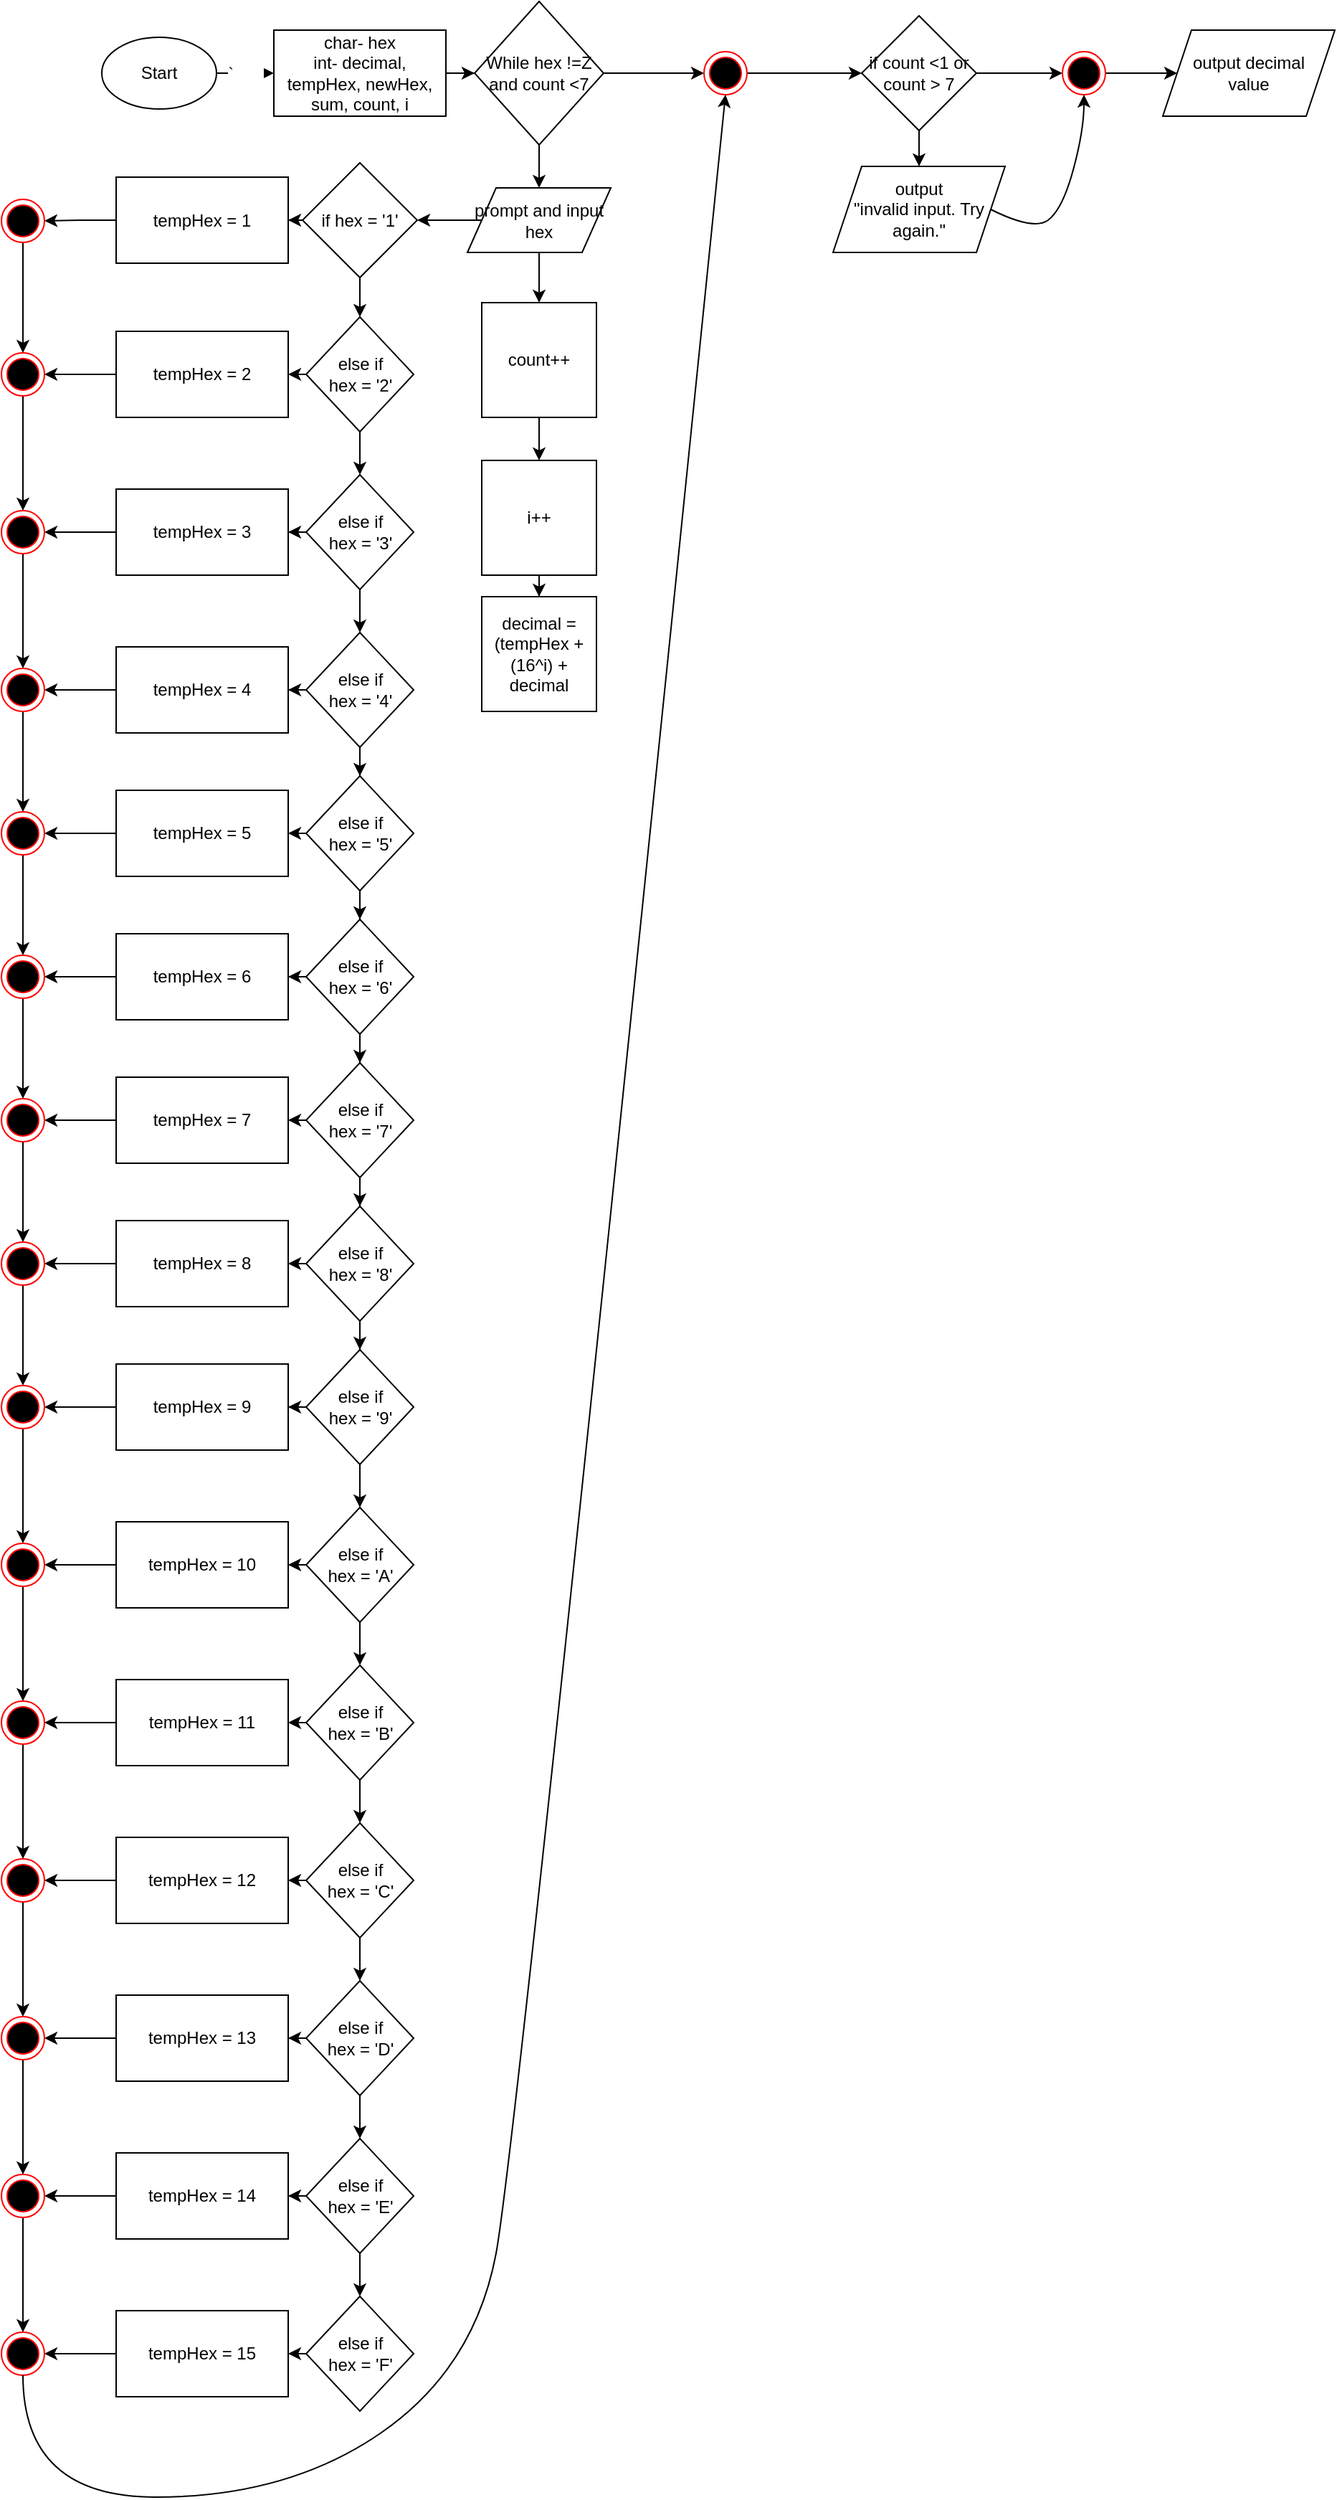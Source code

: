 <mxfile version="15.3.7" type="device"><diagram id="yRcg8I3JEYSULLoMR_K4" name="Page-1"><mxGraphModel dx="2522" dy="2472" grid="1" gridSize="10" guides="1" tooltips="1" connect="1" arrows="1" fold="1" page="1" pageScale="1" pageWidth="1100" pageHeight="1700" math="0" shadow="0"><root><mxCell id="0"/><mxCell id="1" parent="0"/><mxCell id="Q2Ys1hYKgN4QmIt__sSJ-3" value="`&lt;span style=&quot;white-space: pre&quot;&gt;&#9;&lt;/span&gt;" style="edgeStyle=orthogonalEdgeStyle;rounded=0;orthogonalLoop=1;jettySize=auto;html=1;" edge="1" parent="1" source="Q2Ys1hYKgN4QmIt__sSJ-1" target="Q2Ys1hYKgN4QmIt__sSJ-2"><mxGeometry relative="1" as="geometry"/></mxCell><mxCell id="Q2Ys1hYKgN4QmIt__sSJ-1" value="Start" style="ellipse;whiteSpace=wrap;html=1;" vertex="1" parent="1"><mxGeometry y="5" width="80" height="50" as="geometry"/></mxCell><mxCell id="Q2Ys1hYKgN4QmIt__sSJ-8" value="" style="edgeStyle=orthogonalEdgeStyle;rounded=0;orthogonalLoop=1;jettySize=auto;html=1;" edge="1" parent="1" source="Q2Ys1hYKgN4QmIt__sSJ-2" target="Q2Ys1hYKgN4QmIt__sSJ-6"><mxGeometry relative="1" as="geometry"/></mxCell><mxCell id="Q2Ys1hYKgN4QmIt__sSJ-2" value="char- hex&lt;br&gt;int- decimal, tempHex, newHex, sum, count, i" style="rounded=0;whiteSpace=wrap;html=1;" vertex="1" parent="1"><mxGeometry x="120" width="120" height="60" as="geometry"/></mxCell><mxCell id="Q2Ys1hYKgN4QmIt__sSJ-11" value="" style="edgeStyle=orthogonalEdgeStyle;rounded=0;orthogonalLoop=1;jettySize=auto;html=1;" edge="1" parent="1" source="Q2Ys1hYKgN4QmIt__sSJ-4" target="Q2Ys1hYKgN4QmIt__sSJ-10"><mxGeometry relative="1" as="geometry"/></mxCell><mxCell id="Q2Ys1hYKgN4QmIt__sSJ-118" value="" style="edgeStyle=orthogonalEdgeStyle;rounded=0;orthogonalLoop=1;jettySize=auto;html=1;" edge="1" parent="1" source="Q2Ys1hYKgN4QmIt__sSJ-4" target="Q2Ys1hYKgN4QmIt__sSJ-117"><mxGeometry relative="1" as="geometry"/></mxCell><mxCell id="Q2Ys1hYKgN4QmIt__sSJ-4" value="prompt and input hex" style="shape=parallelogram;perimeter=parallelogramPerimeter;whiteSpace=wrap;html=1;fixedSize=1;" vertex="1" parent="1"><mxGeometry x="255" y="110" width="100" height="45" as="geometry"/></mxCell><mxCell id="Q2Ys1hYKgN4QmIt__sSJ-9" value="" style="edgeStyle=orthogonalEdgeStyle;rounded=0;orthogonalLoop=1;jettySize=auto;html=1;" edge="1" parent="1" source="Q2Ys1hYKgN4QmIt__sSJ-6" target="Q2Ys1hYKgN4QmIt__sSJ-4"><mxGeometry relative="1" as="geometry"/></mxCell><mxCell id="Q2Ys1hYKgN4QmIt__sSJ-115" value="" style="edgeStyle=orthogonalEdgeStyle;rounded=0;orthogonalLoop=1;jettySize=auto;html=1;" edge="1" parent="1" source="Q2Ys1hYKgN4QmIt__sSJ-6" target="Q2Ys1hYKgN4QmIt__sSJ-114"><mxGeometry relative="1" as="geometry"/></mxCell><mxCell id="Q2Ys1hYKgN4QmIt__sSJ-6" value="While hex !=Z and count &amp;lt;7" style="rhombus;whiteSpace=wrap;html=1;" vertex="1" parent="1"><mxGeometry x="260" y="-20" width="90" height="100" as="geometry"/></mxCell><mxCell id="Q2Ys1hYKgN4QmIt__sSJ-13" value="" style="edgeStyle=orthogonalEdgeStyle;rounded=0;orthogonalLoop=1;jettySize=auto;html=1;" edge="1" parent="1" source="Q2Ys1hYKgN4QmIt__sSJ-10" target="Q2Ys1hYKgN4QmIt__sSJ-12"><mxGeometry relative="1" as="geometry"/></mxCell><mxCell id="Q2Ys1hYKgN4QmIt__sSJ-41" value="" style="edgeStyle=orthogonalEdgeStyle;rounded=0;orthogonalLoop=1;jettySize=auto;html=1;" edge="1" parent="1" source="Q2Ys1hYKgN4QmIt__sSJ-10" target="Q2Ys1hYKgN4QmIt__sSJ-40"><mxGeometry relative="1" as="geometry"/></mxCell><mxCell id="Q2Ys1hYKgN4QmIt__sSJ-10" value="if hex = '1'" style="rhombus;whiteSpace=wrap;html=1;" vertex="1" parent="1"><mxGeometry x="140" y="92.5" width="80" height="80" as="geometry"/></mxCell><mxCell id="Q2Ys1hYKgN4QmIt__sSJ-15" value="" style="edgeStyle=orthogonalEdgeStyle;rounded=0;orthogonalLoop=1;jettySize=auto;html=1;" edge="1" parent="1" source="Q2Ys1hYKgN4QmIt__sSJ-12" target="Q2Ys1hYKgN4QmIt__sSJ-14"><mxGeometry relative="1" as="geometry"/></mxCell><mxCell id="Q2Ys1hYKgN4QmIt__sSJ-43" value="" style="edgeStyle=orthogonalEdgeStyle;rounded=0;orthogonalLoop=1;jettySize=auto;html=1;" edge="1" parent="1" source="Q2Ys1hYKgN4QmIt__sSJ-12" target="Q2Ys1hYKgN4QmIt__sSJ-42"><mxGeometry relative="1" as="geometry"/></mxCell><mxCell id="Q2Ys1hYKgN4QmIt__sSJ-12" value="else if&lt;br&gt;hex = '2'" style="rhombus;whiteSpace=wrap;html=1;" vertex="1" parent="1"><mxGeometry x="142.5" y="200" width="75" height="80" as="geometry"/></mxCell><mxCell id="Q2Ys1hYKgN4QmIt__sSJ-17" value="" style="edgeStyle=orthogonalEdgeStyle;rounded=0;orthogonalLoop=1;jettySize=auto;html=1;" edge="1" parent="1" source="Q2Ys1hYKgN4QmIt__sSJ-14" target="Q2Ys1hYKgN4QmIt__sSJ-16"><mxGeometry relative="1" as="geometry"/></mxCell><mxCell id="Q2Ys1hYKgN4QmIt__sSJ-45" value="" style="edgeStyle=orthogonalEdgeStyle;rounded=0;orthogonalLoop=1;jettySize=auto;html=1;" edge="1" parent="1" source="Q2Ys1hYKgN4QmIt__sSJ-14" target="Q2Ys1hYKgN4QmIt__sSJ-44"><mxGeometry relative="1" as="geometry"/></mxCell><mxCell id="Q2Ys1hYKgN4QmIt__sSJ-14" value="else if&lt;br&gt;hex = '3'" style="rhombus;whiteSpace=wrap;html=1;" vertex="1" parent="1"><mxGeometry x="142.5" y="310" width="75" height="80" as="geometry"/></mxCell><mxCell id="Q2Ys1hYKgN4QmIt__sSJ-19" value="" style="edgeStyle=orthogonalEdgeStyle;rounded=0;orthogonalLoop=1;jettySize=auto;html=1;" edge="1" parent="1" source="Q2Ys1hYKgN4QmIt__sSJ-16" target="Q2Ys1hYKgN4QmIt__sSJ-18"><mxGeometry relative="1" as="geometry"/></mxCell><mxCell id="Q2Ys1hYKgN4QmIt__sSJ-47" value="" style="edgeStyle=orthogonalEdgeStyle;rounded=0;orthogonalLoop=1;jettySize=auto;html=1;" edge="1" parent="1" source="Q2Ys1hYKgN4QmIt__sSJ-16" target="Q2Ys1hYKgN4QmIt__sSJ-46"><mxGeometry relative="1" as="geometry"/></mxCell><mxCell id="Q2Ys1hYKgN4QmIt__sSJ-16" value="else if&lt;br&gt;hex = '4'" style="rhombus;whiteSpace=wrap;html=1;" vertex="1" parent="1"><mxGeometry x="142.5" y="420" width="75" height="80" as="geometry"/></mxCell><mxCell id="Q2Ys1hYKgN4QmIt__sSJ-21" value="" style="edgeStyle=orthogonalEdgeStyle;rounded=0;orthogonalLoop=1;jettySize=auto;html=1;" edge="1" parent="1" source="Q2Ys1hYKgN4QmIt__sSJ-18" target="Q2Ys1hYKgN4QmIt__sSJ-20"><mxGeometry relative="1" as="geometry"/></mxCell><mxCell id="Q2Ys1hYKgN4QmIt__sSJ-49" value="" style="edgeStyle=orthogonalEdgeStyle;rounded=0;orthogonalLoop=1;jettySize=auto;html=1;" edge="1" parent="1" source="Q2Ys1hYKgN4QmIt__sSJ-18" target="Q2Ys1hYKgN4QmIt__sSJ-48"><mxGeometry relative="1" as="geometry"/></mxCell><mxCell id="Q2Ys1hYKgN4QmIt__sSJ-18" value="else if&lt;br&gt;hex = '5'" style="rhombus;whiteSpace=wrap;html=1;" vertex="1" parent="1"><mxGeometry x="142.5" y="520" width="75" height="80" as="geometry"/></mxCell><mxCell id="Q2Ys1hYKgN4QmIt__sSJ-23" value="" style="edgeStyle=orthogonalEdgeStyle;rounded=0;orthogonalLoop=1;jettySize=auto;html=1;" edge="1" parent="1" source="Q2Ys1hYKgN4QmIt__sSJ-20" target="Q2Ys1hYKgN4QmIt__sSJ-22"><mxGeometry relative="1" as="geometry"/></mxCell><mxCell id="Q2Ys1hYKgN4QmIt__sSJ-51" value="" style="edgeStyle=orthogonalEdgeStyle;rounded=0;orthogonalLoop=1;jettySize=auto;html=1;" edge="1" parent="1" source="Q2Ys1hYKgN4QmIt__sSJ-20" target="Q2Ys1hYKgN4QmIt__sSJ-50"><mxGeometry relative="1" as="geometry"/></mxCell><mxCell id="Q2Ys1hYKgN4QmIt__sSJ-20" value="else if&lt;br&gt;hex = '6'" style="rhombus;whiteSpace=wrap;html=1;" vertex="1" parent="1"><mxGeometry x="142.5" y="620" width="75" height="80" as="geometry"/></mxCell><mxCell id="Q2Ys1hYKgN4QmIt__sSJ-25" value="" style="edgeStyle=orthogonalEdgeStyle;rounded=0;orthogonalLoop=1;jettySize=auto;html=1;" edge="1" parent="1" source="Q2Ys1hYKgN4QmIt__sSJ-22" target="Q2Ys1hYKgN4QmIt__sSJ-24"><mxGeometry relative="1" as="geometry"/></mxCell><mxCell id="Q2Ys1hYKgN4QmIt__sSJ-53" value="" style="edgeStyle=orthogonalEdgeStyle;rounded=0;orthogonalLoop=1;jettySize=auto;html=1;" edge="1" parent="1" source="Q2Ys1hYKgN4QmIt__sSJ-22" target="Q2Ys1hYKgN4QmIt__sSJ-52"><mxGeometry relative="1" as="geometry"/></mxCell><mxCell id="Q2Ys1hYKgN4QmIt__sSJ-22" value="else if&lt;br&gt;hex = '7'" style="rhombus;whiteSpace=wrap;html=1;" vertex="1" parent="1"><mxGeometry x="142.5" y="720" width="75" height="80" as="geometry"/></mxCell><mxCell id="Q2Ys1hYKgN4QmIt__sSJ-27" value="" style="edgeStyle=orthogonalEdgeStyle;rounded=0;orthogonalLoop=1;jettySize=auto;html=1;" edge="1" parent="1" source="Q2Ys1hYKgN4QmIt__sSJ-24" target="Q2Ys1hYKgN4QmIt__sSJ-26"><mxGeometry relative="1" as="geometry"/></mxCell><mxCell id="Q2Ys1hYKgN4QmIt__sSJ-55" value="" style="edgeStyle=orthogonalEdgeStyle;rounded=0;orthogonalLoop=1;jettySize=auto;html=1;" edge="1" parent="1" source="Q2Ys1hYKgN4QmIt__sSJ-24" target="Q2Ys1hYKgN4QmIt__sSJ-54"><mxGeometry relative="1" as="geometry"/></mxCell><mxCell id="Q2Ys1hYKgN4QmIt__sSJ-24" value="else if&lt;br&gt;hex = '8'" style="rhombus;whiteSpace=wrap;html=1;" vertex="1" parent="1"><mxGeometry x="142.5" y="820" width="75" height="80" as="geometry"/></mxCell><mxCell id="Q2Ys1hYKgN4QmIt__sSJ-29" value="" style="edgeStyle=orthogonalEdgeStyle;rounded=0;orthogonalLoop=1;jettySize=auto;html=1;" edge="1" parent="1" source="Q2Ys1hYKgN4QmIt__sSJ-26" target="Q2Ys1hYKgN4QmIt__sSJ-28"><mxGeometry relative="1" as="geometry"/></mxCell><mxCell id="Q2Ys1hYKgN4QmIt__sSJ-57" value="" style="edgeStyle=orthogonalEdgeStyle;rounded=0;orthogonalLoop=1;jettySize=auto;html=1;" edge="1" parent="1" source="Q2Ys1hYKgN4QmIt__sSJ-26" target="Q2Ys1hYKgN4QmIt__sSJ-56"><mxGeometry relative="1" as="geometry"/></mxCell><mxCell id="Q2Ys1hYKgN4QmIt__sSJ-26" value="else if&lt;br&gt;hex = '9'" style="rhombus;whiteSpace=wrap;html=1;" vertex="1" parent="1"><mxGeometry x="142.5" y="920" width="75" height="80" as="geometry"/></mxCell><mxCell id="Q2Ys1hYKgN4QmIt__sSJ-31" value="" style="edgeStyle=orthogonalEdgeStyle;rounded=0;orthogonalLoop=1;jettySize=auto;html=1;" edge="1" parent="1" source="Q2Ys1hYKgN4QmIt__sSJ-28" target="Q2Ys1hYKgN4QmIt__sSJ-30"><mxGeometry relative="1" as="geometry"/></mxCell><mxCell id="Q2Ys1hYKgN4QmIt__sSJ-59" value="" style="edgeStyle=orthogonalEdgeStyle;rounded=0;orthogonalLoop=1;jettySize=auto;html=1;" edge="1" parent="1" source="Q2Ys1hYKgN4QmIt__sSJ-28" target="Q2Ys1hYKgN4QmIt__sSJ-58"><mxGeometry relative="1" as="geometry"/></mxCell><mxCell id="Q2Ys1hYKgN4QmIt__sSJ-28" value="else if&lt;br&gt;hex = 'A'" style="rhombus;whiteSpace=wrap;html=1;" vertex="1" parent="1"><mxGeometry x="142.5" y="1030" width="75" height="80" as="geometry"/></mxCell><mxCell id="Q2Ys1hYKgN4QmIt__sSJ-33" value="" style="edgeStyle=orthogonalEdgeStyle;rounded=0;orthogonalLoop=1;jettySize=auto;html=1;" edge="1" parent="1" source="Q2Ys1hYKgN4QmIt__sSJ-30" target="Q2Ys1hYKgN4QmIt__sSJ-32"><mxGeometry relative="1" as="geometry"/></mxCell><mxCell id="Q2Ys1hYKgN4QmIt__sSJ-61" value="" style="edgeStyle=orthogonalEdgeStyle;rounded=0;orthogonalLoop=1;jettySize=auto;html=1;" edge="1" parent="1" source="Q2Ys1hYKgN4QmIt__sSJ-30" target="Q2Ys1hYKgN4QmIt__sSJ-60"><mxGeometry relative="1" as="geometry"/></mxCell><mxCell id="Q2Ys1hYKgN4QmIt__sSJ-30" value="else if&lt;br&gt;hex = 'B'" style="rhombus;whiteSpace=wrap;html=1;" vertex="1" parent="1"><mxGeometry x="142.5" y="1140" width="75" height="80" as="geometry"/></mxCell><mxCell id="Q2Ys1hYKgN4QmIt__sSJ-35" value="" style="edgeStyle=orthogonalEdgeStyle;rounded=0;orthogonalLoop=1;jettySize=auto;html=1;" edge="1" parent="1" source="Q2Ys1hYKgN4QmIt__sSJ-32" target="Q2Ys1hYKgN4QmIt__sSJ-34"><mxGeometry relative="1" as="geometry"/></mxCell><mxCell id="Q2Ys1hYKgN4QmIt__sSJ-63" value="" style="edgeStyle=orthogonalEdgeStyle;rounded=0;orthogonalLoop=1;jettySize=auto;html=1;" edge="1" parent="1" source="Q2Ys1hYKgN4QmIt__sSJ-32" target="Q2Ys1hYKgN4QmIt__sSJ-62"><mxGeometry relative="1" as="geometry"/></mxCell><mxCell id="Q2Ys1hYKgN4QmIt__sSJ-32" value="else if&lt;br&gt;hex = 'C'" style="rhombus;whiteSpace=wrap;html=1;" vertex="1" parent="1"><mxGeometry x="142.5" y="1250" width="75" height="80" as="geometry"/></mxCell><mxCell id="Q2Ys1hYKgN4QmIt__sSJ-37" value="" style="edgeStyle=orthogonalEdgeStyle;rounded=0;orthogonalLoop=1;jettySize=auto;html=1;" edge="1" parent="1" source="Q2Ys1hYKgN4QmIt__sSJ-34" target="Q2Ys1hYKgN4QmIt__sSJ-36"><mxGeometry relative="1" as="geometry"/></mxCell><mxCell id="Q2Ys1hYKgN4QmIt__sSJ-65" value="" style="edgeStyle=orthogonalEdgeStyle;rounded=0;orthogonalLoop=1;jettySize=auto;html=1;" edge="1" parent="1" source="Q2Ys1hYKgN4QmIt__sSJ-34" target="Q2Ys1hYKgN4QmIt__sSJ-64"><mxGeometry relative="1" as="geometry"/></mxCell><mxCell id="Q2Ys1hYKgN4QmIt__sSJ-34" value="else if&lt;br&gt;hex = 'D'" style="rhombus;whiteSpace=wrap;html=1;" vertex="1" parent="1"><mxGeometry x="142.5" y="1360" width="75" height="80" as="geometry"/></mxCell><mxCell id="Q2Ys1hYKgN4QmIt__sSJ-39" value="" style="edgeStyle=orthogonalEdgeStyle;rounded=0;orthogonalLoop=1;jettySize=auto;html=1;" edge="1" parent="1" source="Q2Ys1hYKgN4QmIt__sSJ-36" target="Q2Ys1hYKgN4QmIt__sSJ-38"><mxGeometry relative="1" as="geometry"/></mxCell><mxCell id="Q2Ys1hYKgN4QmIt__sSJ-67" value="" style="edgeStyle=orthogonalEdgeStyle;rounded=0;orthogonalLoop=1;jettySize=auto;html=1;" edge="1" parent="1" source="Q2Ys1hYKgN4QmIt__sSJ-36" target="Q2Ys1hYKgN4QmIt__sSJ-66"><mxGeometry relative="1" as="geometry"/></mxCell><mxCell id="Q2Ys1hYKgN4QmIt__sSJ-36" value="else if&lt;br&gt;hex = 'E'" style="rhombus;whiteSpace=wrap;html=1;" vertex="1" parent="1"><mxGeometry x="142.5" y="1470" width="75" height="80" as="geometry"/></mxCell><mxCell id="Q2Ys1hYKgN4QmIt__sSJ-69" value="" style="edgeStyle=orthogonalEdgeStyle;rounded=0;orthogonalLoop=1;jettySize=auto;html=1;" edge="1" parent="1" source="Q2Ys1hYKgN4QmIt__sSJ-38" target="Q2Ys1hYKgN4QmIt__sSJ-68"><mxGeometry relative="1" as="geometry"/></mxCell><mxCell id="Q2Ys1hYKgN4QmIt__sSJ-38" value="else if&lt;br&gt;hex = 'F'" style="rhombus;whiteSpace=wrap;html=1;" vertex="1" parent="1"><mxGeometry x="142.5" y="1580" width="75" height="80" as="geometry"/></mxCell><mxCell id="Q2Ys1hYKgN4QmIt__sSJ-85" value="" style="edgeStyle=orthogonalEdgeStyle;rounded=0;orthogonalLoop=1;jettySize=auto;html=1;" edge="1" parent="1" source="Q2Ys1hYKgN4QmIt__sSJ-40" target="Q2Ys1hYKgN4QmIt__sSJ-70"><mxGeometry relative="1" as="geometry"/></mxCell><mxCell id="Q2Ys1hYKgN4QmIt__sSJ-40" value="tempHex = 1" style="whiteSpace=wrap;html=1;" vertex="1" parent="1"><mxGeometry x="10" y="102.5" width="120" height="60" as="geometry"/></mxCell><mxCell id="Q2Ys1hYKgN4QmIt__sSJ-86" value="" style="edgeStyle=orthogonalEdgeStyle;rounded=0;orthogonalLoop=1;jettySize=auto;html=1;" edge="1" parent="1" source="Q2Ys1hYKgN4QmIt__sSJ-42" target="Q2Ys1hYKgN4QmIt__sSJ-71"><mxGeometry relative="1" as="geometry"/></mxCell><mxCell id="Q2Ys1hYKgN4QmIt__sSJ-42" value="tempHex = 2" style="whiteSpace=wrap;html=1;" vertex="1" parent="1"><mxGeometry x="10" y="210" width="120" height="60" as="geometry"/></mxCell><mxCell id="Q2Ys1hYKgN4QmIt__sSJ-87" value="" style="edgeStyle=orthogonalEdgeStyle;rounded=0;orthogonalLoop=1;jettySize=auto;html=1;" edge="1" parent="1" source="Q2Ys1hYKgN4QmIt__sSJ-44" target="Q2Ys1hYKgN4QmIt__sSJ-72"><mxGeometry relative="1" as="geometry"/></mxCell><mxCell id="Q2Ys1hYKgN4QmIt__sSJ-44" value="tempHex = 3" style="whiteSpace=wrap;html=1;" vertex="1" parent="1"><mxGeometry x="10" y="320" width="120" height="60" as="geometry"/></mxCell><mxCell id="Q2Ys1hYKgN4QmIt__sSJ-88" value="" style="edgeStyle=orthogonalEdgeStyle;rounded=0;orthogonalLoop=1;jettySize=auto;html=1;" edge="1" parent="1" source="Q2Ys1hYKgN4QmIt__sSJ-46" target="Q2Ys1hYKgN4QmIt__sSJ-73"><mxGeometry relative="1" as="geometry"/></mxCell><mxCell id="Q2Ys1hYKgN4QmIt__sSJ-46" value="tempHex = 4" style="whiteSpace=wrap;html=1;" vertex="1" parent="1"><mxGeometry x="10" y="430" width="120" height="60" as="geometry"/></mxCell><mxCell id="Q2Ys1hYKgN4QmIt__sSJ-89" value="" style="edgeStyle=orthogonalEdgeStyle;rounded=0;orthogonalLoop=1;jettySize=auto;html=1;" edge="1" parent="1" source="Q2Ys1hYKgN4QmIt__sSJ-48" target="Q2Ys1hYKgN4QmIt__sSJ-74"><mxGeometry relative="1" as="geometry"/></mxCell><mxCell id="Q2Ys1hYKgN4QmIt__sSJ-48" value="tempHex = 5" style="whiteSpace=wrap;html=1;" vertex="1" parent="1"><mxGeometry x="10" y="530" width="120" height="60" as="geometry"/></mxCell><mxCell id="Q2Ys1hYKgN4QmIt__sSJ-90" value="" style="edgeStyle=orthogonalEdgeStyle;rounded=0;orthogonalLoop=1;jettySize=auto;html=1;" edge="1" parent="1" source="Q2Ys1hYKgN4QmIt__sSJ-50" target="Q2Ys1hYKgN4QmIt__sSJ-75"><mxGeometry relative="1" as="geometry"/></mxCell><mxCell id="Q2Ys1hYKgN4QmIt__sSJ-50" value="tempHex = 6" style="whiteSpace=wrap;html=1;" vertex="1" parent="1"><mxGeometry x="10" y="630" width="120" height="60" as="geometry"/></mxCell><mxCell id="Q2Ys1hYKgN4QmIt__sSJ-91" value="" style="edgeStyle=orthogonalEdgeStyle;rounded=0;orthogonalLoop=1;jettySize=auto;html=1;" edge="1" parent="1" source="Q2Ys1hYKgN4QmIt__sSJ-52" target="Q2Ys1hYKgN4QmIt__sSJ-76"><mxGeometry relative="1" as="geometry"/></mxCell><mxCell id="Q2Ys1hYKgN4QmIt__sSJ-52" value="tempHex = 7" style="whiteSpace=wrap;html=1;" vertex="1" parent="1"><mxGeometry x="10" y="730" width="120" height="60" as="geometry"/></mxCell><mxCell id="Q2Ys1hYKgN4QmIt__sSJ-92" value="" style="edgeStyle=orthogonalEdgeStyle;rounded=0;orthogonalLoop=1;jettySize=auto;html=1;" edge="1" parent="1" source="Q2Ys1hYKgN4QmIt__sSJ-54" target="Q2Ys1hYKgN4QmIt__sSJ-77"><mxGeometry relative="1" as="geometry"/></mxCell><mxCell id="Q2Ys1hYKgN4QmIt__sSJ-54" value="tempHex = 8" style="whiteSpace=wrap;html=1;" vertex="1" parent="1"><mxGeometry x="10" y="830" width="120" height="60" as="geometry"/></mxCell><mxCell id="Q2Ys1hYKgN4QmIt__sSJ-93" value="" style="edgeStyle=orthogonalEdgeStyle;rounded=0;orthogonalLoop=1;jettySize=auto;html=1;" edge="1" parent="1" source="Q2Ys1hYKgN4QmIt__sSJ-56" target="Q2Ys1hYKgN4QmIt__sSJ-78"><mxGeometry relative="1" as="geometry"/></mxCell><mxCell id="Q2Ys1hYKgN4QmIt__sSJ-56" value="tempHex = 9" style="whiteSpace=wrap;html=1;" vertex="1" parent="1"><mxGeometry x="10" y="930" width="120" height="60" as="geometry"/></mxCell><mxCell id="Q2Ys1hYKgN4QmIt__sSJ-94" value="" style="edgeStyle=orthogonalEdgeStyle;rounded=0;orthogonalLoop=1;jettySize=auto;html=1;" edge="1" parent="1" source="Q2Ys1hYKgN4QmIt__sSJ-58" target="Q2Ys1hYKgN4QmIt__sSJ-79"><mxGeometry relative="1" as="geometry"/></mxCell><mxCell id="Q2Ys1hYKgN4QmIt__sSJ-58" value="tempHex = 10" style="whiteSpace=wrap;html=1;" vertex="1" parent="1"><mxGeometry x="10" y="1040" width="120" height="60" as="geometry"/></mxCell><mxCell id="Q2Ys1hYKgN4QmIt__sSJ-95" value="" style="edgeStyle=orthogonalEdgeStyle;rounded=0;orthogonalLoop=1;jettySize=auto;html=1;" edge="1" parent="1" source="Q2Ys1hYKgN4QmIt__sSJ-60" target="Q2Ys1hYKgN4QmIt__sSJ-80"><mxGeometry relative="1" as="geometry"/></mxCell><mxCell id="Q2Ys1hYKgN4QmIt__sSJ-60" value="tempHex = 11" style="whiteSpace=wrap;html=1;" vertex="1" parent="1"><mxGeometry x="10" y="1150" width="120" height="60" as="geometry"/></mxCell><mxCell id="Q2Ys1hYKgN4QmIt__sSJ-96" value="" style="edgeStyle=orthogonalEdgeStyle;rounded=0;orthogonalLoop=1;jettySize=auto;html=1;" edge="1" parent="1" source="Q2Ys1hYKgN4QmIt__sSJ-62" target="Q2Ys1hYKgN4QmIt__sSJ-81"><mxGeometry relative="1" as="geometry"/></mxCell><mxCell id="Q2Ys1hYKgN4QmIt__sSJ-62" value="tempHex = 12" style="whiteSpace=wrap;html=1;" vertex="1" parent="1"><mxGeometry x="10" y="1260" width="120" height="60" as="geometry"/></mxCell><mxCell id="Q2Ys1hYKgN4QmIt__sSJ-97" value="" style="edgeStyle=orthogonalEdgeStyle;rounded=0;orthogonalLoop=1;jettySize=auto;html=1;" edge="1" parent="1" source="Q2Ys1hYKgN4QmIt__sSJ-64" target="Q2Ys1hYKgN4QmIt__sSJ-82"><mxGeometry relative="1" as="geometry"/></mxCell><mxCell id="Q2Ys1hYKgN4QmIt__sSJ-64" value="tempHex = 13" style="whiteSpace=wrap;html=1;" vertex="1" parent="1"><mxGeometry x="10" y="1370" width="120" height="60" as="geometry"/></mxCell><mxCell id="Q2Ys1hYKgN4QmIt__sSJ-98" value="" style="edgeStyle=orthogonalEdgeStyle;rounded=0;orthogonalLoop=1;jettySize=auto;html=1;" edge="1" parent="1" source="Q2Ys1hYKgN4QmIt__sSJ-66" target="Q2Ys1hYKgN4QmIt__sSJ-83"><mxGeometry relative="1" as="geometry"/></mxCell><mxCell id="Q2Ys1hYKgN4QmIt__sSJ-66" value="tempHex = 14" style="whiteSpace=wrap;html=1;" vertex="1" parent="1"><mxGeometry x="10" y="1480" width="120" height="60" as="geometry"/></mxCell><mxCell id="Q2Ys1hYKgN4QmIt__sSJ-99" value="" style="edgeStyle=orthogonalEdgeStyle;rounded=0;orthogonalLoop=1;jettySize=auto;html=1;" edge="1" parent="1" source="Q2Ys1hYKgN4QmIt__sSJ-68" target="Q2Ys1hYKgN4QmIt__sSJ-84"><mxGeometry relative="1" as="geometry"/></mxCell><mxCell id="Q2Ys1hYKgN4QmIt__sSJ-68" value="tempHex = 15" style="whiteSpace=wrap;html=1;" vertex="1" parent="1"><mxGeometry x="10" y="1590" width="120" height="60" as="geometry"/></mxCell><mxCell id="Q2Ys1hYKgN4QmIt__sSJ-100" value="" style="edgeStyle=orthogonalEdgeStyle;rounded=0;orthogonalLoop=1;jettySize=auto;html=1;" edge="1" parent="1" source="Q2Ys1hYKgN4QmIt__sSJ-70" target="Q2Ys1hYKgN4QmIt__sSJ-71"><mxGeometry relative="1" as="geometry"/></mxCell><mxCell id="Q2Ys1hYKgN4QmIt__sSJ-70" value="" style="ellipse;html=1;shape=endState;fillColor=#000000;strokeColor=#ff0000;" vertex="1" parent="1"><mxGeometry x="-70" y="118" width="30" height="30" as="geometry"/></mxCell><mxCell id="Q2Ys1hYKgN4QmIt__sSJ-101" value="" style="edgeStyle=orthogonalEdgeStyle;rounded=0;orthogonalLoop=1;jettySize=auto;html=1;" edge="1" parent="1" source="Q2Ys1hYKgN4QmIt__sSJ-71" target="Q2Ys1hYKgN4QmIt__sSJ-72"><mxGeometry relative="1" as="geometry"/></mxCell><mxCell id="Q2Ys1hYKgN4QmIt__sSJ-71" value="" style="ellipse;html=1;shape=endState;fillColor=#000000;strokeColor=#ff0000;" vertex="1" parent="1"><mxGeometry x="-70" y="225" width="30" height="30" as="geometry"/></mxCell><mxCell id="Q2Ys1hYKgN4QmIt__sSJ-102" value="" style="edgeStyle=orthogonalEdgeStyle;rounded=0;orthogonalLoop=1;jettySize=auto;html=1;" edge="1" parent="1" source="Q2Ys1hYKgN4QmIt__sSJ-72" target="Q2Ys1hYKgN4QmIt__sSJ-73"><mxGeometry relative="1" as="geometry"/></mxCell><mxCell id="Q2Ys1hYKgN4QmIt__sSJ-72" value="" style="ellipse;html=1;shape=endState;fillColor=#000000;strokeColor=#ff0000;" vertex="1" parent="1"><mxGeometry x="-70" y="335" width="30" height="30" as="geometry"/></mxCell><mxCell id="Q2Ys1hYKgN4QmIt__sSJ-103" value="" style="edgeStyle=orthogonalEdgeStyle;rounded=0;orthogonalLoop=1;jettySize=auto;html=1;" edge="1" parent="1" source="Q2Ys1hYKgN4QmIt__sSJ-73" target="Q2Ys1hYKgN4QmIt__sSJ-74"><mxGeometry relative="1" as="geometry"/></mxCell><mxCell id="Q2Ys1hYKgN4QmIt__sSJ-73" value="" style="ellipse;html=1;shape=endState;fillColor=#000000;strokeColor=#ff0000;" vertex="1" parent="1"><mxGeometry x="-70" y="445" width="30" height="30" as="geometry"/></mxCell><mxCell id="Q2Ys1hYKgN4QmIt__sSJ-104" value="" style="edgeStyle=orthogonalEdgeStyle;rounded=0;orthogonalLoop=1;jettySize=auto;html=1;" edge="1" parent="1" source="Q2Ys1hYKgN4QmIt__sSJ-74" target="Q2Ys1hYKgN4QmIt__sSJ-75"><mxGeometry relative="1" as="geometry"/></mxCell><mxCell id="Q2Ys1hYKgN4QmIt__sSJ-74" value="" style="ellipse;html=1;shape=endState;fillColor=#000000;strokeColor=#ff0000;" vertex="1" parent="1"><mxGeometry x="-70" y="545" width="30" height="30" as="geometry"/></mxCell><mxCell id="Q2Ys1hYKgN4QmIt__sSJ-105" value="" style="edgeStyle=orthogonalEdgeStyle;rounded=0;orthogonalLoop=1;jettySize=auto;html=1;" edge="1" parent="1" source="Q2Ys1hYKgN4QmIt__sSJ-75" target="Q2Ys1hYKgN4QmIt__sSJ-76"><mxGeometry relative="1" as="geometry"/></mxCell><mxCell id="Q2Ys1hYKgN4QmIt__sSJ-75" value="" style="ellipse;html=1;shape=endState;fillColor=#000000;strokeColor=#ff0000;" vertex="1" parent="1"><mxGeometry x="-70" y="645" width="30" height="30" as="geometry"/></mxCell><mxCell id="Q2Ys1hYKgN4QmIt__sSJ-106" value="" style="edgeStyle=orthogonalEdgeStyle;rounded=0;orthogonalLoop=1;jettySize=auto;html=1;" edge="1" parent="1" source="Q2Ys1hYKgN4QmIt__sSJ-76" target="Q2Ys1hYKgN4QmIt__sSJ-77"><mxGeometry relative="1" as="geometry"/></mxCell><mxCell id="Q2Ys1hYKgN4QmIt__sSJ-76" value="" style="ellipse;html=1;shape=endState;fillColor=#000000;strokeColor=#ff0000;" vertex="1" parent="1"><mxGeometry x="-70" y="745" width="30" height="30" as="geometry"/></mxCell><mxCell id="Q2Ys1hYKgN4QmIt__sSJ-107" value="" style="edgeStyle=orthogonalEdgeStyle;rounded=0;orthogonalLoop=1;jettySize=auto;html=1;" edge="1" parent="1" source="Q2Ys1hYKgN4QmIt__sSJ-77" target="Q2Ys1hYKgN4QmIt__sSJ-78"><mxGeometry relative="1" as="geometry"/></mxCell><mxCell id="Q2Ys1hYKgN4QmIt__sSJ-77" value="" style="ellipse;html=1;shape=endState;fillColor=#000000;strokeColor=#ff0000;" vertex="1" parent="1"><mxGeometry x="-70" y="845" width="30" height="30" as="geometry"/></mxCell><mxCell id="Q2Ys1hYKgN4QmIt__sSJ-108" value="" style="edgeStyle=orthogonalEdgeStyle;rounded=0;orthogonalLoop=1;jettySize=auto;html=1;" edge="1" parent="1" source="Q2Ys1hYKgN4QmIt__sSJ-78" target="Q2Ys1hYKgN4QmIt__sSJ-79"><mxGeometry relative="1" as="geometry"/></mxCell><mxCell id="Q2Ys1hYKgN4QmIt__sSJ-78" value="" style="ellipse;html=1;shape=endState;fillColor=#000000;strokeColor=#ff0000;" vertex="1" parent="1"><mxGeometry x="-70" y="945" width="30" height="30" as="geometry"/></mxCell><mxCell id="Q2Ys1hYKgN4QmIt__sSJ-109" value="" style="edgeStyle=orthogonalEdgeStyle;rounded=0;orthogonalLoop=1;jettySize=auto;html=1;" edge="1" parent="1" source="Q2Ys1hYKgN4QmIt__sSJ-79" target="Q2Ys1hYKgN4QmIt__sSJ-80"><mxGeometry relative="1" as="geometry"/></mxCell><mxCell id="Q2Ys1hYKgN4QmIt__sSJ-79" value="" style="ellipse;html=1;shape=endState;fillColor=#000000;strokeColor=#ff0000;" vertex="1" parent="1"><mxGeometry x="-70" y="1055" width="30" height="30" as="geometry"/></mxCell><mxCell id="Q2Ys1hYKgN4QmIt__sSJ-110" value="" style="edgeStyle=orthogonalEdgeStyle;rounded=0;orthogonalLoop=1;jettySize=auto;html=1;" edge="1" parent="1" source="Q2Ys1hYKgN4QmIt__sSJ-80" target="Q2Ys1hYKgN4QmIt__sSJ-81"><mxGeometry relative="1" as="geometry"/></mxCell><mxCell id="Q2Ys1hYKgN4QmIt__sSJ-80" value="" style="ellipse;html=1;shape=endState;fillColor=#000000;strokeColor=#ff0000;" vertex="1" parent="1"><mxGeometry x="-70" y="1165" width="30" height="30" as="geometry"/></mxCell><mxCell id="Q2Ys1hYKgN4QmIt__sSJ-111" value="" style="edgeStyle=orthogonalEdgeStyle;rounded=0;orthogonalLoop=1;jettySize=auto;html=1;" edge="1" parent="1" source="Q2Ys1hYKgN4QmIt__sSJ-81" target="Q2Ys1hYKgN4QmIt__sSJ-82"><mxGeometry relative="1" as="geometry"/></mxCell><mxCell id="Q2Ys1hYKgN4QmIt__sSJ-81" value="" style="ellipse;html=1;shape=endState;fillColor=#000000;strokeColor=#ff0000;" vertex="1" parent="1"><mxGeometry x="-70" y="1275" width="30" height="30" as="geometry"/></mxCell><mxCell id="Q2Ys1hYKgN4QmIt__sSJ-112" value="" style="edgeStyle=orthogonalEdgeStyle;rounded=0;orthogonalLoop=1;jettySize=auto;html=1;" edge="1" parent="1" source="Q2Ys1hYKgN4QmIt__sSJ-82" target="Q2Ys1hYKgN4QmIt__sSJ-83"><mxGeometry relative="1" as="geometry"/></mxCell><mxCell id="Q2Ys1hYKgN4QmIt__sSJ-82" value="" style="ellipse;html=1;shape=endState;fillColor=#000000;strokeColor=#ff0000;" vertex="1" parent="1"><mxGeometry x="-70" y="1385" width="30" height="30" as="geometry"/></mxCell><mxCell id="Q2Ys1hYKgN4QmIt__sSJ-113" value="" style="edgeStyle=orthogonalEdgeStyle;rounded=0;orthogonalLoop=1;jettySize=auto;html=1;" edge="1" parent="1" source="Q2Ys1hYKgN4QmIt__sSJ-83" target="Q2Ys1hYKgN4QmIt__sSJ-84"><mxGeometry relative="1" as="geometry"/></mxCell><mxCell id="Q2Ys1hYKgN4QmIt__sSJ-83" value="" style="ellipse;html=1;shape=endState;fillColor=#000000;strokeColor=#ff0000;" vertex="1" parent="1"><mxGeometry x="-70" y="1495" width="30" height="30" as="geometry"/></mxCell><mxCell id="Q2Ys1hYKgN4QmIt__sSJ-84" value="" style="ellipse;html=1;shape=endState;fillColor=#000000;strokeColor=#ff0000;" vertex="1" parent="1"><mxGeometry x="-70" y="1605" width="30" height="30" as="geometry"/></mxCell><mxCell id="Q2Ys1hYKgN4QmIt__sSJ-126" value="" style="edgeStyle=orthogonalEdgeStyle;rounded=0;orthogonalLoop=1;jettySize=auto;html=1;" edge="1" parent="1" source="Q2Ys1hYKgN4QmIt__sSJ-114"><mxGeometry relative="1" as="geometry"><mxPoint x="530" y="30" as="targetPoint"/></mxGeometry></mxCell><mxCell id="Q2Ys1hYKgN4QmIt__sSJ-114" value="" style="ellipse;html=1;shape=endState;fillColor=#000000;strokeColor=#ff0000;" vertex="1" parent="1"><mxGeometry x="420" y="15" width="30" height="30" as="geometry"/></mxCell><mxCell id="Q2Ys1hYKgN4QmIt__sSJ-116" value="" style="curved=1;endArrow=classic;html=1;exitX=0.5;exitY=1;exitDx=0;exitDy=0;entryX=0.5;entryY=1;entryDx=0;entryDy=0;" edge="1" parent="1" source="Q2Ys1hYKgN4QmIt__sSJ-84" target="Q2Ys1hYKgN4QmIt__sSJ-114"><mxGeometry width="50" height="50" relative="1" as="geometry"><mxPoint x="-60" y="1720" as="sourcePoint"/><mxPoint x="520" y="1480" as="targetPoint"/><Array as="points"><mxPoint x="-55" y="1720"/><mxPoint x="130" y="1720"/><mxPoint x="260" y="1630"/><mxPoint x="290" y="1470"/></Array></mxGeometry></mxCell><mxCell id="Q2Ys1hYKgN4QmIt__sSJ-120" value="" style="edgeStyle=orthogonalEdgeStyle;rounded=0;orthogonalLoop=1;jettySize=auto;html=1;" edge="1" parent="1" source="Q2Ys1hYKgN4QmIt__sSJ-117" target="Q2Ys1hYKgN4QmIt__sSJ-119"><mxGeometry relative="1" as="geometry"/></mxCell><mxCell id="Q2Ys1hYKgN4QmIt__sSJ-117" value="count++" style="whiteSpace=wrap;html=1;aspect=fixed;" vertex="1" parent="1"><mxGeometry x="265" y="190" width="80" height="80" as="geometry"/></mxCell><mxCell id="Q2Ys1hYKgN4QmIt__sSJ-124" value="" style="edgeStyle=orthogonalEdgeStyle;rounded=0;orthogonalLoop=1;jettySize=auto;html=1;" edge="1" parent="1" source="Q2Ys1hYKgN4QmIt__sSJ-119" target="Q2Ys1hYKgN4QmIt__sSJ-123"><mxGeometry relative="1" as="geometry"/></mxCell><mxCell id="Q2Ys1hYKgN4QmIt__sSJ-119" value="i++" style="whiteSpace=wrap;html=1;aspect=fixed;" vertex="1" parent="1"><mxGeometry x="265" y="300" width="80" height="80" as="geometry"/></mxCell><mxCell id="Q2Ys1hYKgN4QmIt__sSJ-123" value="decimal = (tempHex +(16^i) + decimal" style="whiteSpace=wrap;html=1;aspect=fixed;" vertex="1" parent="1"><mxGeometry x="265" y="395" width="80" height="80" as="geometry"/></mxCell><mxCell id="Q2Ys1hYKgN4QmIt__sSJ-130" value="" style="edgeStyle=orthogonalEdgeStyle;rounded=0;orthogonalLoop=1;jettySize=auto;html=1;" edge="1" parent="1" source="Q2Ys1hYKgN4QmIt__sSJ-128" target="Q2Ys1hYKgN4QmIt__sSJ-129"><mxGeometry relative="1" as="geometry"/></mxCell><mxCell id="Q2Ys1hYKgN4QmIt__sSJ-132" value="" style="edgeStyle=orthogonalEdgeStyle;rounded=0;orthogonalLoop=1;jettySize=auto;html=1;" edge="1" parent="1" source="Q2Ys1hYKgN4QmIt__sSJ-128" target="Q2Ys1hYKgN4QmIt__sSJ-131"><mxGeometry relative="1" as="geometry"/></mxCell><mxCell id="Q2Ys1hYKgN4QmIt__sSJ-128" value="if count &amp;lt;1 or count &amp;gt; 7" style="rhombus;whiteSpace=wrap;html=1;" vertex="1" parent="1"><mxGeometry x="530" y="-10" width="80" height="80" as="geometry"/></mxCell><mxCell id="Q2Ys1hYKgN4QmIt__sSJ-129" value="output&lt;br&gt;&quot;invalid input. Try again.&quot;" style="shape=parallelogram;perimeter=parallelogramPerimeter;whiteSpace=wrap;html=1;fixedSize=1;" vertex="1" parent="1"><mxGeometry x="510" y="95" width="120" height="60" as="geometry"/></mxCell><mxCell id="Q2Ys1hYKgN4QmIt__sSJ-135" value="" style="edgeStyle=orthogonalEdgeStyle;rounded=0;orthogonalLoop=1;jettySize=auto;html=1;" edge="1" parent="1" source="Q2Ys1hYKgN4QmIt__sSJ-131" target="Q2Ys1hYKgN4QmIt__sSJ-134"><mxGeometry relative="1" as="geometry"/></mxCell><mxCell id="Q2Ys1hYKgN4QmIt__sSJ-131" value="" style="ellipse;html=1;shape=endState;fillColor=#000000;strokeColor=#ff0000;" vertex="1" parent="1"><mxGeometry x="670" y="15" width="30" height="30" as="geometry"/></mxCell><mxCell id="Q2Ys1hYKgN4QmIt__sSJ-133" value="" style="curved=1;endArrow=classic;html=1;exitX=1;exitY=0.5;exitDx=0;exitDy=0;entryX=0.5;entryY=1;entryDx=0;entryDy=0;" edge="1" parent="1" source="Q2Ys1hYKgN4QmIt__sSJ-129" target="Q2Ys1hYKgN4QmIt__sSJ-131"><mxGeometry width="50" height="50" relative="1" as="geometry"><mxPoint x="620" y="150" as="sourcePoint"/><mxPoint x="670" y="100" as="targetPoint"/><Array as="points"><mxPoint x="650" y="140"/><mxPoint x="670" y="125"/><mxPoint x="685" y="70"/></Array></mxGeometry></mxCell><mxCell id="Q2Ys1hYKgN4QmIt__sSJ-134" value="output decimal&lt;br&gt;value" style="shape=parallelogram;perimeter=parallelogramPerimeter;whiteSpace=wrap;html=1;fixedSize=1;" vertex="1" parent="1"><mxGeometry x="740" width="120" height="60" as="geometry"/></mxCell></root></mxGraphModel></diagram></mxfile>